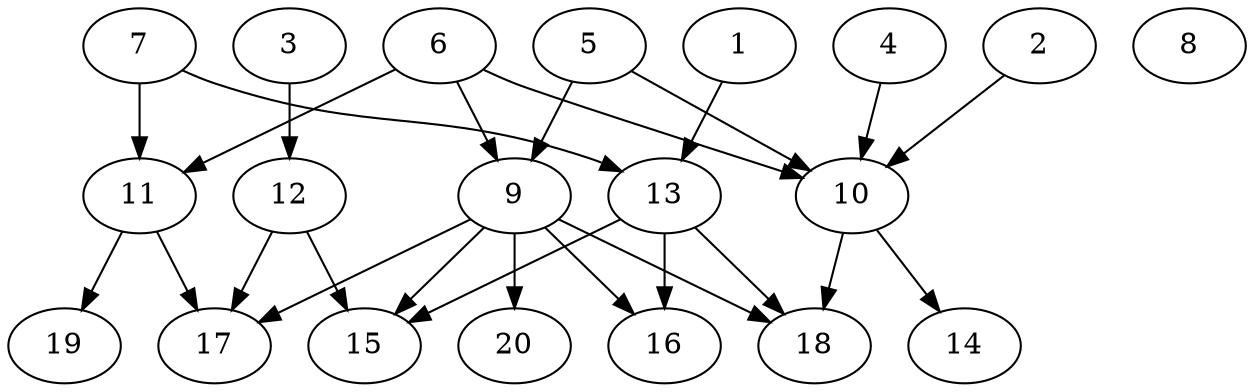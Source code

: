 // DAG automatically generated by daggen at Wed Jul 24 21:27:05 2019
// ./daggen --dot -n 20 --ccr 0.5 --fat 0.7 --regular 0.5 --density 0.5 --mindata 5242880 --maxdata 52428800 
digraph G {
  1 [size="24958976", alpha="0.17", expect_size="12479488"] 
  1 -> 13 [size ="12479488"]
  2 [size="82712576", alpha="0.04", expect_size="41356288"] 
  2 -> 10 [size ="41356288"]
  3 [size="37648384", alpha="0.03", expect_size="18824192"] 
  3 -> 12 [size ="18824192"]
  4 [size="76376064", alpha="0.13", expect_size="38188032"] 
  4 -> 10 [size ="38188032"]
  5 [size="87506944", alpha="0.04", expect_size="43753472"] 
  5 -> 9 [size ="43753472"]
  5 -> 10 [size ="43753472"]
  6 [size="87037952", alpha="0.06", expect_size="43518976"] 
  6 -> 9 [size ="43518976"]
  6 -> 10 [size ="43518976"]
  6 -> 11 [size ="43518976"]
  7 [size="45783040", alpha="0.09", expect_size="22891520"] 
  7 -> 11 [size ="22891520"]
  7 -> 13 [size ="22891520"]
  8 [size="31950848", alpha="0.07", expect_size="15975424"] 
  9 [size="88078336", alpha="0.09", expect_size="44039168"] 
  9 -> 15 [size ="44039168"]
  9 -> 16 [size ="44039168"]
  9 -> 17 [size ="44039168"]
  9 -> 18 [size ="44039168"]
  9 -> 20 [size ="44039168"]
  10 [size="18655232", alpha="0.13", expect_size="9327616"] 
  10 -> 14 [size ="9327616"]
  10 -> 18 [size ="9327616"]
  11 [size="91504640", alpha="0.09", expect_size="45752320"] 
  11 -> 17 [size ="45752320"]
  11 -> 19 [size ="45752320"]
  12 [size="77043712", alpha="0.01", expect_size="38521856"] 
  12 -> 15 [size ="38521856"]
  12 -> 17 [size ="38521856"]
  13 [size="94287872", alpha="0.11", expect_size="47143936"] 
  13 -> 15 [size ="47143936"]
  13 -> 16 [size ="47143936"]
  13 -> 18 [size ="47143936"]
  14 [size="12257280", alpha="0.09", expect_size="6128640"] 
  15 [size="75517952", alpha="0.01", expect_size="37758976"] 
  16 [size="92604416", alpha="0.20", expect_size="46302208"] 
  17 [size="27990016", alpha="0.00", expect_size="13995008"] 
  18 [size="70688768", alpha="0.09", expect_size="35344384"] 
  19 [size="102942720", alpha="0.06", expect_size="51471360"] 
  20 [size="51027968", alpha="0.14", expect_size="25513984"] 
}
